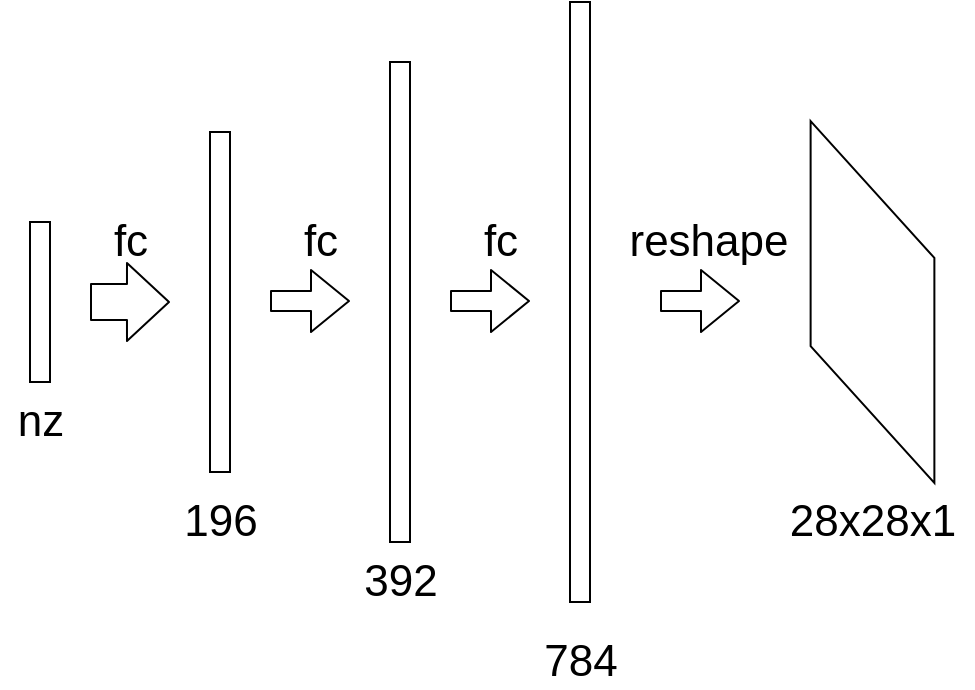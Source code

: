 <mxfile version="14.1.8" type="github">
  <diagram id="1dLjZt9KJnxexvQQ-42d" name="Page-1">
    <mxGraphModel dx="810" dy="790" grid="1" gridSize="10" guides="1" tooltips="1" connect="1" arrows="1" fold="1" page="1" pageScale="1" pageWidth="827" pageHeight="1169" math="0" shadow="0">
      <root>
        <mxCell id="0" />
        <mxCell id="1" parent="0" />
        <mxCell id="Kkn5vVStPIuM1b_vQbLx-1" value="" style="rounded=0;whiteSpace=wrap;html=1;" vertex="1" parent="1">
          <mxGeometry x="90" y="160" width="10" height="80" as="geometry" />
        </mxCell>
        <mxCell id="Kkn5vVStPIuM1b_vQbLx-2" value="" style="rounded=0;whiteSpace=wrap;html=1;" vertex="1" parent="1">
          <mxGeometry x="180" y="115" width="10" height="170" as="geometry" />
        </mxCell>
        <mxCell id="Kkn5vVStPIuM1b_vQbLx-3" value="" style="shape=flexArrow;endArrow=classic;html=1;width=18;endSize=6.67;" edge="1" parent="1">
          <mxGeometry width="50" height="50" relative="1" as="geometry">
            <mxPoint x="120" y="200" as="sourcePoint" />
            <mxPoint x="160" y="200" as="targetPoint" />
          </mxGeometry>
        </mxCell>
        <mxCell id="Kkn5vVStPIuM1b_vQbLx-6" value="" style="shape=flexArrow;endArrow=classic;html=1;" edge="1" parent="1">
          <mxGeometry width="50" height="50" relative="1" as="geometry">
            <mxPoint x="210" y="199.5" as="sourcePoint" />
            <mxPoint x="250" y="199.5" as="targetPoint" />
          </mxGeometry>
        </mxCell>
        <mxCell id="Kkn5vVStPIuM1b_vQbLx-7" value="" style="rounded=0;whiteSpace=wrap;html=1;" vertex="1" parent="1">
          <mxGeometry x="270" y="80" width="10" height="240" as="geometry" />
        </mxCell>
        <mxCell id="Kkn5vVStPIuM1b_vQbLx-8" value="" style="shape=flexArrow;endArrow=classic;html=1;" edge="1" parent="1">
          <mxGeometry width="50" height="50" relative="1" as="geometry">
            <mxPoint x="300" y="199.5" as="sourcePoint" />
            <mxPoint x="340" y="199.5" as="targetPoint" />
          </mxGeometry>
        </mxCell>
        <mxCell id="Kkn5vVStPIuM1b_vQbLx-9" value="" style="rounded=0;whiteSpace=wrap;html=1;" vertex="1" parent="1">
          <mxGeometry x="360" y="50" width="10" height="300" as="geometry" />
        </mxCell>
        <mxCell id="Kkn5vVStPIuM1b_vQbLx-10" value="&lt;font style=&quot;font-size: 22px&quot;&gt;nz&lt;/font&gt;" style="text;html=1;align=center;verticalAlign=middle;resizable=0;points=[];autosize=1;" vertex="1" parent="1">
          <mxGeometry x="75" y="250" width="40" height="20" as="geometry" />
        </mxCell>
        <mxCell id="Kkn5vVStPIuM1b_vQbLx-11" value="&lt;font style=&quot;font-size: 22px&quot;&gt;196&lt;/font&gt;" style="text;html=1;align=center;verticalAlign=middle;resizable=0;points=[];autosize=1;" vertex="1" parent="1">
          <mxGeometry x="160" y="300" width="50" height="20" as="geometry" />
        </mxCell>
        <mxCell id="Kkn5vVStPIuM1b_vQbLx-12" value="&lt;font style=&quot;font-size: 22px&quot;&gt;392&lt;/font&gt;" style="text;html=1;align=center;verticalAlign=middle;resizable=0;points=[];autosize=1;" vertex="1" parent="1">
          <mxGeometry x="250" y="330" width="50" height="20" as="geometry" />
        </mxCell>
        <mxCell id="Kkn5vVStPIuM1b_vQbLx-13" value="&lt;font style=&quot;font-size: 22px&quot;&gt;784&lt;/font&gt;" style="text;html=1;align=center;verticalAlign=middle;resizable=0;points=[];autosize=1;" vertex="1" parent="1">
          <mxGeometry x="340" y="370" width="50" height="20" as="geometry" />
        </mxCell>
        <mxCell id="Kkn5vVStPIuM1b_vQbLx-14" value="" style="shape=parallelogram;perimeter=parallelogramPerimeter;whiteSpace=wrap;html=1;fixedSize=1;rotation=90;size=68.44;" vertex="1" parent="1">
          <mxGeometry x="420.78" y="169.06" width="180.94" height="61.88" as="geometry" />
        </mxCell>
        <mxCell id="Kkn5vVStPIuM1b_vQbLx-15" value="" style="shape=flexArrow;endArrow=classic;html=1;" edge="1" parent="1">
          <mxGeometry width="50" height="50" relative="1" as="geometry">
            <mxPoint x="405" y="199.5" as="sourcePoint" />
            <mxPoint x="445" y="199.5" as="targetPoint" />
          </mxGeometry>
        </mxCell>
        <mxCell id="Kkn5vVStPIuM1b_vQbLx-16" value="&lt;font style=&quot;font-size: 22px&quot;&gt;28x28x1&lt;/font&gt;" style="text;html=1;align=center;verticalAlign=middle;resizable=0;points=[];autosize=1;" vertex="1" parent="1">
          <mxGeometry x="461.25" y="300" width="100" height="20" as="geometry" />
        </mxCell>
        <mxCell id="Kkn5vVStPIuM1b_vQbLx-17" value="&lt;font style=&quot;font-size: 22px&quot;&gt;fc&lt;/font&gt;" style="text;html=1;align=center;verticalAlign=middle;resizable=0;points=[];autosize=1;" vertex="1" parent="1">
          <mxGeometry x="125" y="160" width="30" height="20" as="geometry" />
        </mxCell>
        <mxCell id="Kkn5vVStPIuM1b_vQbLx-19" value="&lt;font style=&quot;font-size: 22px&quot;&gt;fc&lt;/font&gt;" style="text;html=1;align=center;verticalAlign=middle;resizable=0;points=[];autosize=1;" vertex="1" parent="1">
          <mxGeometry x="220" y="160" width="30" height="20" as="geometry" />
        </mxCell>
        <mxCell id="Kkn5vVStPIuM1b_vQbLx-20" value="&lt;font style=&quot;font-size: 22px&quot;&gt;fc&lt;/font&gt;" style="text;html=1;align=center;verticalAlign=middle;resizable=0;points=[];autosize=1;" vertex="1" parent="1">
          <mxGeometry x="310" y="160" width="30" height="20" as="geometry" />
        </mxCell>
        <mxCell id="Kkn5vVStPIuM1b_vQbLx-21" value="&lt;span style=&quot;font-size: 22px&quot;&gt;reshape&lt;/span&gt;" style="text;html=1;align=center;verticalAlign=middle;resizable=0;points=[];autosize=1;" vertex="1" parent="1">
          <mxGeometry x="379" y="160" width="100" height="20" as="geometry" />
        </mxCell>
      </root>
    </mxGraphModel>
  </diagram>
</mxfile>
